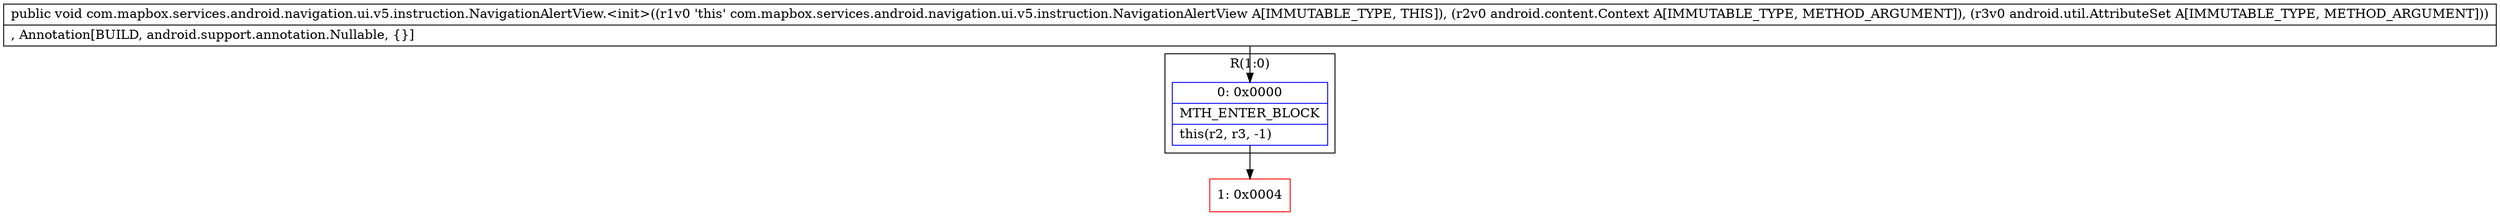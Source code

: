 digraph "CFG forcom.mapbox.services.android.navigation.ui.v5.instruction.NavigationAlertView.\<init\>(Landroid\/content\/Context;Landroid\/util\/AttributeSet;)V" {
subgraph cluster_Region_806513508 {
label = "R(1:0)";
node [shape=record,color=blue];
Node_0 [shape=record,label="{0\:\ 0x0000|MTH_ENTER_BLOCK\l|this(r2, r3, \-1)\l}"];
}
Node_1 [shape=record,color=red,label="{1\:\ 0x0004}"];
MethodNode[shape=record,label="{public void com.mapbox.services.android.navigation.ui.v5.instruction.NavigationAlertView.\<init\>((r1v0 'this' com.mapbox.services.android.navigation.ui.v5.instruction.NavigationAlertView A[IMMUTABLE_TYPE, THIS]), (r2v0 android.content.Context A[IMMUTABLE_TYPE, METHOD_ARGUMENT]), (r3v0 android.util.AttributeSet A[IMMUTABLE_TYPE, METHOD_ARGUMENT]))  | , Annotation[BUILD, android.support.annotation.Nullable, \{\}]\l}"];
MethodNode -> Node_0;
Node_0 -> Node_1;
}

